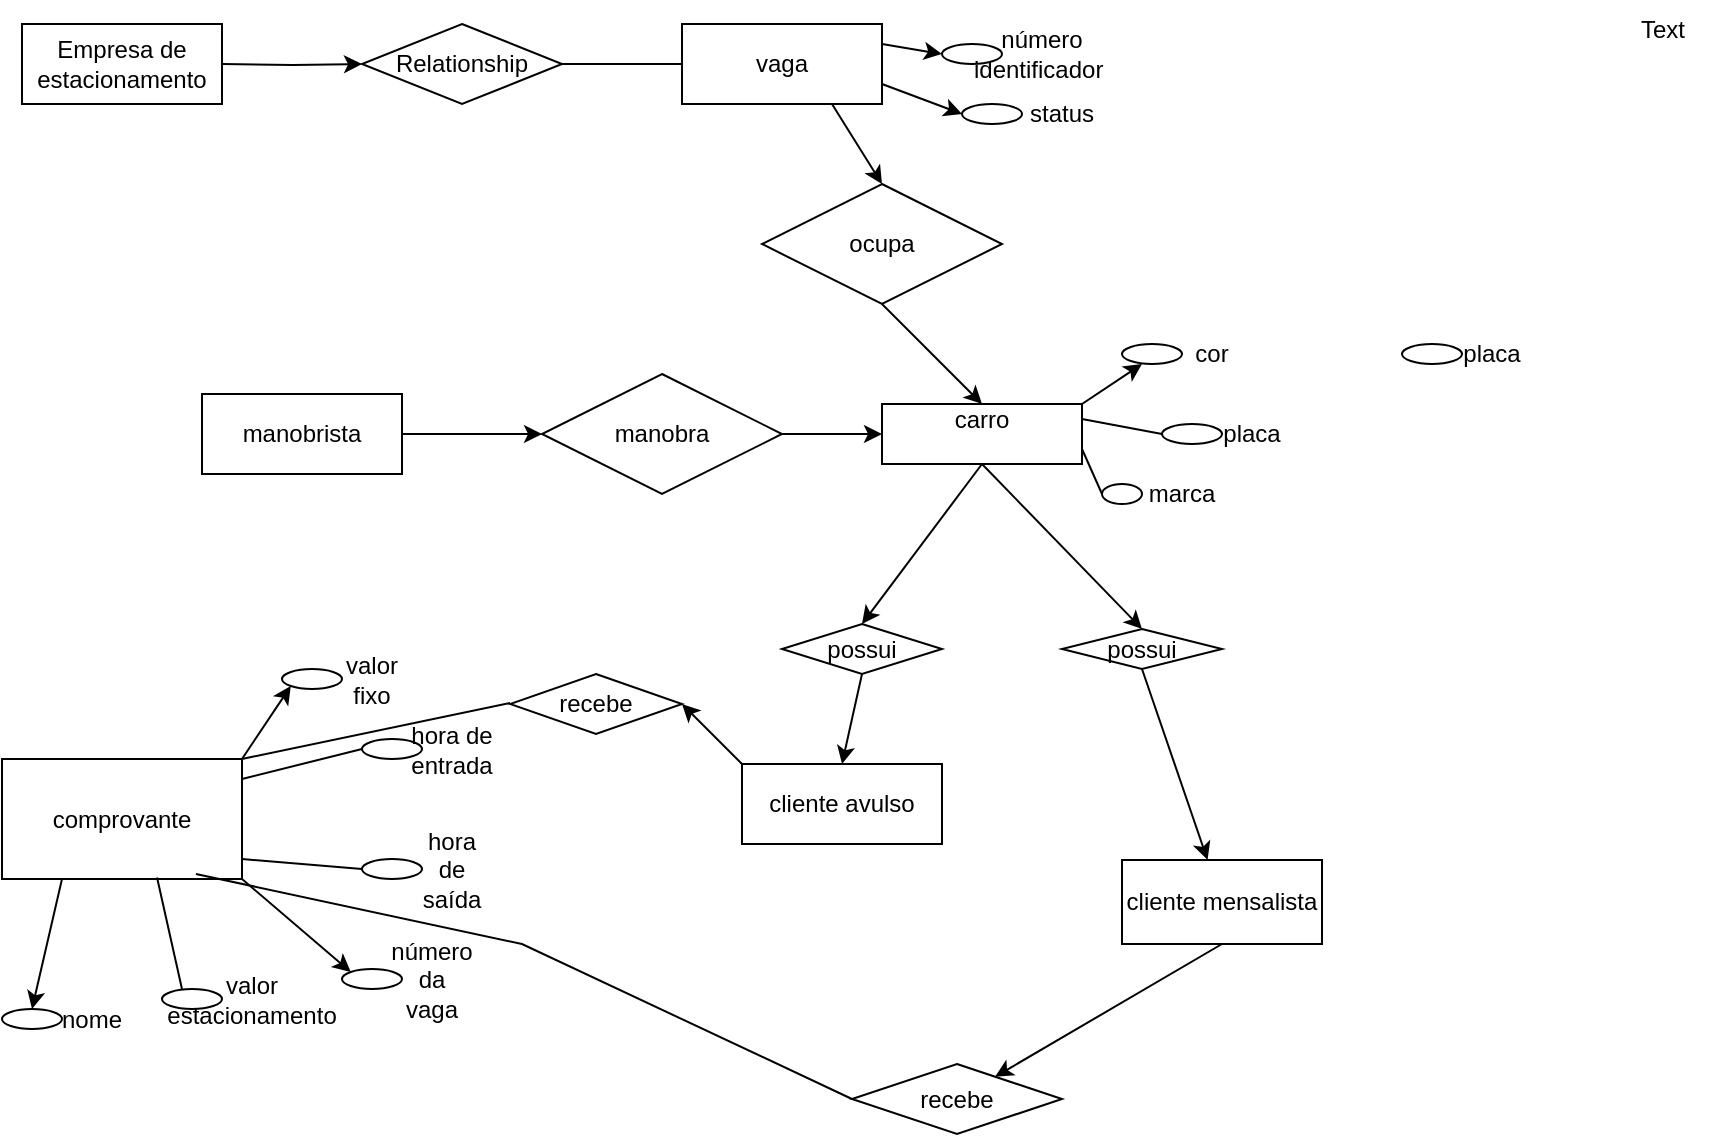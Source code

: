 <mxfile version="24.7.7">
  <diagram name="Página-1" id="CtRfoEVVxr6NFWVSebCa">
    <mxGraphModel dx="2200" dy="2339" grid="1" gridSize="10" guides="1" tooltips="1" connect="1" arrows="1" fold="1" page="1" pageScale="1" pageWidth="827" pageHeight="1169" math="0" shadow="0">
      <root>
        <mxCell id="0" />
        <mxCell id="1" parent="0" />
        <mxCell id="OHBNH7EBFMkL5rOJbSnA-81" style="rounded=0;orthogonalLoop=1;jettySize=auto;html=1;exitX=0;exitY=0;exitDx=0;exitDy=0;entryX=1;entryY=0.5;entryDx=0;entryDy=0;" edge="1" parent="1" source="OHBNH7EBFMkL5rOJbSnA-1" target="OHBNH7EBFMkL5rOJbSnA-80">
          <mxGeometry relative="1" as="geometry" />
        </mxCell>
        <mxCell id="OHBNH7EBFMkL5rOJbSnA-1" value="cliente avulso" style="whiteSpace=wrap;html=1;align=center;" vertex="1" parent="1">
          <mxGeometry x="420" y="380" width="100" height="40" as="geometry" />
        </mxCell>
        <mxCell id="OHBNH7EBFMkL5rOJbSnA-13" value="" style="edgeStyle=orthogonalEdgeStyle;rounded=0;orthogonalLoop=1;jettySize=auto;html=1;entryX=0;entryY=0.5;entryDx=0;entryDy=0;" edge="1" parent="1" target="OHBNH7EBFMkL5rOJbSnA-54">
          <mxGeometry relative="1" as="geometry">
            <mxPoint x="160" y="30.029" as="sourcePoint" />
            <mxPoint x="350.029" y="100" as="targetPoint" />
          </mxGeometry>
        </mxCell>
        <mxCell id="OHBNH7EBFMkL5rOJbSnA-59" style="rounded=0;orthogonalLoop=1;jettySize=auto;html=1;exitX=1;exitY=0.25;exitDx=0;exitDy=0;entryX=0;entryY=0.5;entryDx=0;entryDy=0;" edge="1" parent="1" source="OHBNH7EBFMkL5rOJbSnA-9" target="OHBNH7EBFMkL5rOJbSnA-56">
          <mxGeometry relative="1" as="geometry" />
        </mxCell>
        <mxCell id="OHBNH7EBFMkL5rOJbSnA-60" style="rounded=0;orthogonalLoop=1;jettySize=auto;html=1;exitX=1;exitY=0.75;exitDx=0;exitDy=0;entryX=0;entryY=0.5;entryDx=0;entryDy=0;" edge="1" parent="1" source="OHBNH7EBFMkL5rOJbSnA-9" target="OHBNH7EBFMkL5rOJbSnA-57">
          <mxGeometry relative="1" as="geometry" />
        </mxCell>
        <mxCell id="OHBNH7EBFMkL5rOJbSnA-65" style="rounded=0;orthogonalLoop=1;jettySize=auto;html=1;exitX=0.75;exitY=1;exitDx=0;exitDy=0;entryX=0.5;entryY=0;entryDx=0;entryDy=0;" edge="1" parent="1" source="OHBNH7EBFMkL5rOJbSnA-9" target="OHBNH7EBFMkL5rOJbSnA-64">
          <mxGeometry relative="1" as="geometry" />
        </mxCell>
        <mxCell id="OHBNH7EBFMkL5rOJbSnA-9" value="vaga" style="whiteSpace=wrap;html=1;align=center;" vertex="1" parent="1">
          <mxGeometry x="390" y="10" width="100" height="40" as="geometry" />
        </mxCell>
        <mxCell id="OHBNH7EBFMkL5rOJbSnA-10" value="" style="endArrow=none;html=1;rounded=0;exitX=1;exitY=0.5;exitDx=0;exitDy=0;entryX=0;entryY=0.5;entryDx=0;entryDy=0;" edge="1" parent="1" source="OHBNH7EBFMkL5rOJbSnA-54" target="OHBNH7EBFMkL5rOJbSnA-9">
          <mxGeometry relative="1" as="geometry">
            <mxPoint x="350" y="120" as="sourcePoint" />
            <mxPoint x="490" y="150" as="targetPoint" />
            <Array as="points" />
          </mxGeometry>
        </mxCell>
        <mxCell id="OHBNH7EBFMkL5rOJbSnA-69" style="edgeStyle=orthogonalEdgeStyle;rounded=0;orthogonalLoop=1;jettySize=auto;html=1;exitX=1;exitY=0.5;exitDx=0;exitDy=0;entryX=0;entryY=0.5;entryDx=0;entryDy=0;" edge="1" parent="1" source="OHBNH7EBFMkL5rOJbSnA-12" target="OHBNH7EBFMkL5rOJbSnA-61">
          <mxGeometry relative="1" as="geometry" />
        </mxCell>
        <mxCell id="OHBNH7EBFMkL5rOJbSnA-12" value="manobrista" style="whiteSpace=wrap;html=1;align=center;" vertex="1" parent="1">
          <mxGeometry x="150" y="195" width="100" height="40" as="geometry" />
        </mxCell>
        <mxCell id="OHBNH7EBFMkL5rOJbSnA-70" style="rounded=0;orthogonalLoop=1;jettySize=auto;html=1;exitX=0.5;exitY=1;exitDx=0;exitDy=0;entryX=0.5;entryY=0;entryDx=0;entryDy=0;" edge="1" parent="1" source="OHBNH7EBFMkL5rOJbSnA-16" target="OHBNH7EBFMkL5rOJbSnA-62">
          <mxGeometry relative="1" as="geometry" />
        </mxCell>
        <mxCell id="OHBNH7EBFMkL5rOJbSnA-72" style="rounded=0;orthogonalLoop=1;jettySize=auto;html=1;exitX=0.5;exitY=1;exitDx=0;exitDy=0;entryX=0.5;entryY=0;entryDx=0;entryDy=0;" edge="1" parent="1" source="OHBNH7EBFMkL5rOJbSnA-16" target="OHBNH7EBFMkL5rOJbSnA-71">
          <mxGeometry relative="1" as="geometry" />
        </mxCell>
        <mxCell id="OHBNH7EBFMkL5rOJbSnA-16" value="carro&lt;div&gt;&lt;br&gt;&lt;/div&gt;" style="whiteSpace=wrap;html=1;" vertex="1" parent="1">
          <mxGeometry x="490" y="200" width="100" height="30" as="geometry" />
        </mxCell>
        <mxCell id="OHBNH7EBFMkL5rOJbSnA-18" value="cor" style="ellipse;whiteSpace=wrap;html=1;align=center;spacingLeft=60;" vertex="1" parent="1">
          <mxGeometry x="610" y="170" width="30" height="10" as="geometry" />
        </mxCell>
        <mxCell id="OHBNH7EBFMkL5rOJbSnA-19" value="placa" style="ellipse;whiteSpace=wrap;html=1;align=center;spacingLeft=60;" vertex="1" parent="1">
          <mxGeometry x="630" y="210" width="30" height="10" as="geometry" />
        </mxCell>
        <mxCell id="OHBNH7EBFMkL5rOJbSnA-20" value="marca" style="ellipse;whiteSpace=wrap;html=1;align=center;spacingLeft=60;" vertex="1" parent="1">
          <mxGeometry x="600" y="240" width="20" height="10" as="geometry" />
        </mxCell>
        <mxCell id="OHBNH7EBFMkL5rOJbSnA-23" value="" style="endArrow=none;html=1;rounded=0;exitX=1;exitY=0.25;exitDx=0;exitDy=0;entryX=0;entryY=0.5;entryDx=0;entryDy=0;" edge="1" parent="1" source="OHBNH7EBFMkL5rOJbSnA-16" target="OHBNH7EBFMkL5rOJbSnA-19">
          <mxGeometry relative="1" as="geometry">
            <mxPoint x="580" y="180" as="sourcePoint" />
            <mxPoint x="660" y="170" as="targetPoint" />
            <Array as="points" />
          </mxGeometry>
        </mxCell>
        <mxCell id="OHBNH7EBFMkL5rOJbSnA-24" value="" style="endArrow=none;html=1;rounded=0;entryX=0;entryY=0.5;entryDx=0;entryDy=0;exitX=1;exitY=0.75;exitDx=0;exitDy=0;" edge="1" parent="1" source="OHBNH7EBFMkL5rOJbSnA-16" target="OHBNH7EBFMkL5rOJbSnA-20">
          <mxGeometry relative="1" as="geometry">
            <mxPoint x="530" y="240" as="sourcePoint" />
            <mxPoint x="690" y="240" as="targetPoint" />
            <Array as="points" />
          </mxGeometry>
        </mxCell>
        <mxCell id="OHBNH7EBFMkL5rOJbSnA-29" value="Empresa de estacionam&lt;span style=&quot;background-color: initial;&quot;&gt;ento&lt;/span&gt;" style="whiteSpace=wrap;html=1;align=center;" vertex="1" parent="1">
          <mxGeometry x="60" y="10" width="100" height="40" as="geometry" />
        </mxCell>
        <mxCell id="OHBNH7EBFMkL5rOJbSnA-43" style="rounded=0;orthogonalLoop=1;jettySize=auto;html=1;exitX=1;exitY=1;exitDx=0;exitDy=0;entryX=0;entryY=0;entryDx=0;entryDy=0;" edge="1" parent="1" source="OHBNH7EBFMkL5rOJbSnA-33" target="OHBNH7EBFMkL5rOJbSnA-42">
          <mxGeometry relative="1" as="geometry" />
        </mxCell>
        <mxCell id="OHBNH7EBFMkL5rOJbSnA-45" style="rounded=0;orthogonalLoop=1;jettySize=auto;html=1;exitX=1;exitY=0;exitDx=0;exitDy=0;entryX=0;entryY=1;entryDx=0;entryDy=0;" edge="1" parent="1" source="OHBNH7EBFMkL5rOJbSnA-33" target="OHBNH7EBFMkL5rOJbSnA-44">
          <mxGeometry relative="1" as="geometry" />
        </mxCell>
        <mxCell id="OHBNH7EBFMkL5rOJbSnA-47" style="rounded=0;orthogonalLoop=1;jettySize=auto;html=1;exitX=0.25;exitY=1;exitDx=0;exitDy=0;entryX=0.5;entryY=0;entryDx=0;entryDy=0;" edge="1" parent="1" source="OHBNH7EBFMkL5rOJbSnA-33" target="OHBNH7EBFMkL5rOJbSnA-46">
          <mxGeometry relative="1" as="geometry" />
        </mxCell>
        <mxCell id="OHBNH7EBFMkL5rOJbSnA-33" value="comprovante" style="whiteSpace=wrap;html=1;" vertex="1" parent="1">
          <mxGeometry x="50" y="377.5" width="120" height="60" as="geometry" />
        </mxCell>
        <mxCell id="OHBNH7EBFMkL5rOJbSnA-35" value="" style="endArrow=none;html=1;rounded=0;" edge="1" parent="1">
          <mxGeometry relative="1" as="geometry">
            <mxPoint x="170" y="387.5" as="sourcePoint" />
            <mxPoint x="230" y="372.5" as="targetPoint" />
          </mxGeometry>
        </mxCell>
        <mxCell id="OHBNH7EBFMkL5rOJbSnA-36" value="" style="endArrow=none;html=1;rounded=0;" edge="1" parent="1">
          <mxGeometry relative="1" as="geometry">
            <mxPoint x="170" y="427.5" as="sourcePoint" />
            <mxPoint x="230" y="432.5" as="targetPoint" />
          </mxGeometry>
        </mxCell>
        <mxCell id="OHBNH7EBFMkL5rOJbSnA-38" value="hora de entrada" style="ellipse;whiteSpace=wrap;html=1;align=center;spacingLeft=60;" vertex="1" parent="1">
          <mxGeometry x="230" y="367.5" width="30" height="10" as="geometry" />
        </mxCell>
        <mxCell id="OHBNH7EBFMkL5rOJbSnA-39" value="hora de saída" style="ellipse;whiteSpace=wrap;html=1;align=center;spacingLeft=60;" vertex="1" parent="1">
          <mxGeometry x="230" y="427.5" width="30" height="10" as="geometry" />
        </mxCell>
        <mxCell id="OHBNH7EBFMkL5rOJbSnA-40" value="valor estacionamento" style="ellipse;whiteSpace=wrap;html=1;align=center;spacingLeft=60;" vertex="1" parent="1">
          <mxGeometry x="130" y="492.5" width="30" height="10" as="geometry" />
        </mxCell>
        <mxCell id="OHBNH7EBFMkL5rOJbSnA-41" value="" style="endArrow=none;html=1;rounded=0;exitX=0.646;exitY=0.987;exitDx=0;exitDy=0;exitPerimeter=0;entryX=0.333;entryY=0;entryDx=0;entryDy=0;entryPerimeter=0;" edge="1" parent="1" source="OHBNH7EBFMkL5rOJbSnA-33" target="OHBNH7EBFMkL5rOJbSnA-40">
          <mxGeometry relative="1" as="geometry">
            <mxPoint x="120" y="442.5" as="sourcePoint" />
            <mxPoint x="280" y="442.5" as="targetPoint" />
          </mxGeometry>
        </mxCell>
        <mxCell id="OHBNH7EBFMkL5rOJbSnA-42" value="número da vaga" style="ellipse;whiteSpace=wrap;html=1;align=center;spacingLeft=60;" vertex="1" parent="1">
          <mxGeometry x="220" y="482.5" width="30" height="10" as="geometry" />
        </mxCell>
        <mxCell id="OHBNH7EBFMkL5rOJbSnA-44" value="valor fixo" style="ellipse;whiteSpace=wrap;html=1;align=center;spacingLeft=60;" vertex="1" parent="1">
          <mxGeometry x="190" y="332.5" width="30" height="10" as="geometry" />
        </mxCell>
        <mxCell id="OHBNH7EBFMkL5rOJbSnA-46" value="nome" style="ellipse;whiteSpace=wrap;html=1;align=center;spacingLeft=60;" vertex="1" parent="1">
          <mxGeometry x="50" y="502.5" width="30" height="10" as="geometry" />
        </mxCell>
        <mxCell id="OHBNH7EBFMkL5rOJbSnA-53" style="rounded=0;orthogonalLoop=1;jettySize=auto;html=1;exitX=1;exitY=0;exitDx=0;exitDy=0;entryX=0.333;entryY=1;entryDx=0;entryDy=0;entryPerimeter=0;" edge="1" parent="1" source="OHBNH7EBFMkL5rOJbSnA-16" target="OHBNH7EBFMkL5rOJbSnA-18">
          <mxGeometry relative="1" as="geometry">
            <mxPoint x="610" y="180" as="targetPoint" />
          </mxGeometry>
        </mxCell>
        <mxCell id="OHBNH7EBFMkL5rOJbSnA-54" value="Relationship" style="shape=rhombus;perimeter=rhombusPerimeter;whiteSpace=wrap;html=1;align=center;" vertex="1" parent="1">
          <mxGeometry x="230" y="10" width="100" height="40" as="geometry" />
        </mxCell>
        <mxCell id="OHBNH7EBFMkL5rOJbSnA-56" value="número identificador&amp;nbsp;" style="ellipse;whiteSpace=wrap;html=1;align=center;spacingLeft=70;" vertex="1" parent="1">
          <mxGeometry x="520" y="20" width="30" height="10" as="geometry" />
        </mxCell>
        <mxCell id="OHBNH7EBFMkL5rOJbSnA-57" value="status" style="ellipse;whiteSpace=wrap;html=1;align=center;spacingLeft=70;" vertex="1" parent="1">
          <mxGeometry x="530" y="50" width="30" height="10" as="geometry" />
        </mxCell>
        <mxCell id="OHBNH7EBFMkL5rOJbSnA-68" style="edgeStyle=orthogonalEdgeStyle;rounded=0;orthogonalLoop=1;jettySize=auto;html=1;exitX=1;exitY=0.5;exitDx=0;exitDy=0;entryX=0;entryY=0.5;entryDx=0;entryDy=0;" edge="1" parent="1" source="OHBNH7EBFMkL5rOJbSnA-61" target="OHBNH7EBFMkL5rOJbSnA-16">
          <mxGeometry relative="1" as="geometry" />
        </mxCell>
        <mxCell id="OHBNH7EBFMkL5rOJbSnA-61" value="manobra" style="shape=rhombus;perimeter=rhombusPerimeter;whiteSpace=wrap;html=1;align=center;" vertex="1" parent="1">
          <mxGeometry x="320" y="185" width="120" height="60" as="geometry" />
        </mxCell>
        <mxCell id="OHBNH7EBFMkL5rOJbSnA-75" style="rounded=0;orthogonalLoop=1;jettySize=auto;html=1;exitX=0.5;exitY=1;exitDx=0;exitDy=0;" edge="1" parent="1" source="OHBNH7EBFMkL5rOJbSnA-62" target="OHBNH7EBFMkL5rOJbSnA-74">
          <mxGeometry relative="1" as="geometry" />
        </mxCell>
        <mxCell id="OHBNH7EBFMkL5rOJbSnA-62" value="possui" style="shape=rhombus;perimeter=rhombusPerimeter;whiteSpace=wrap;html=1;align=center;" vertex="1" parent="1">
          <mxGeometry x="580" y="312.5" width="80" height="20" as="geometry" />
        </mxCell>
        <mxCell id="OHBNH7EBFMkL5rOJbSnA-67" style="rounded=0;orthogonalLoop=1;jettySize=auto;html=1;exitX=0.5;exitY=1;exitDx=0;exitDy=0;entryX=0.5;entryY=0;entryDx=0;entryDy=0;" edge="1" parent="1" source="OHBNH7EBFMkL5rOJbSnA-64" target="OHBNH7EBFMkL5rOJbSnA-16">
          <mxGeometry relative="1" as="geometry" />
        </mxCell>
        <mxCell id="OHBNH7EBFMkL5rOJbSnA-64" value="ocupa" style="shape=rhombus;perimeter=rhombusPerimeter;whiteSpace=wrap;html=1;align=center;" vertex="1" parent="1">
          <mxGeometry x="430" y="90" width="120" height="60" as="geometry" />
        </mxCell>
        <mxCell id="OHBNH7EBFMkL5rOJbSnA-73" style="rounded=0;orthogonalLoop=1;jettySize=auto;html=1;exitX=0.5;exitY=1;exitDx=0;exitDy=0;entryX=0.5;entryY=0;entryDx=0;entryDy=0;" edge="1" parent="1" source="OHBNH7EBFMkL5rOJbSnA-71" target="OHBNH7EBFMkL5rOJbSnA-1">
          <mxGeometry relative="1" as="geometry" />
        </mxCell>
        <mxCell id="OHBNH7EBFMkL5rOJbSnA-71" value="possui" style="shape=rhombus;perimeter=rhombusPerimeter;whiteSpace=wrap;html=1;align=center;" vertex="1" parent="1">
          <mxGeometry x="440" y="310" width="80" height="25" as="geometry" />
        </mxCell>
        <mxCell id="OHBNH7EBFMkL5rOJbSnA-77" style="rounded=0;orthogonalLoop=1;jettySize=auto;html=1;exitX=0.5;exitY=1;exitDx=0;exitDy=0;" edge="1" parent="1" source="OHBNH7EBFMkL5rOJbSnA-74" target="OHBNH7EBFMkL5rOJbSnA-76">
          <mxGeometry relative="1" as="geometry" />
        </mxCell>
        <mxCell id="OHBNH7EBFMkL5rOJbSnA-74" value="cliente mensalista" style="whiteSpace=wrap;html=1;align=center;" vertex="1" parent="1">
          <mxGeometry x="610" y="428" width="100" height="42" as="geometry" />
        </mxCell>
        <mxCell id="OHBNH7EBFMkL5rOJbSnA-76" value="recebe" style="shape=rhombus;perimeter=rhombusPerimeter;whiteSpace=wrap;html=1;align=center;" vertex="1" parent="1">
          <mxGeometry x="475" y="530" width="105" height="35" as="geometry" />
        </mxCell>
        <mxCell id="OHBNH7EBFMkL5rOJbSnA-79" value="" style="endArrow=none;html=1;rounded=0;entryX=0;entryY=0.5;entryDx=0;entryDy=0;exitX=0.808;exitY=0.958;exitDx=0;exitDy=0;exitPerimeter=0;" edge="1" parent="1" source="OHBNH7EBFMkL5rOJbSnA-33" target="OHBNH7EBFMkL5rOJbSnA-76">
          <mxGeometry relative="1" as="geometry">
            <mxPoint x="270" y="492.5" as="sourcePoint" />
            <mxPoint x="430" y="492.5" as="targetPoint" />
            <Array as="points">
              <mxPoint x="310" y="470" />
            </Array>
          </mxGeometry>
        </mxCell>
        <mxCell id="OHBNH7EBFMkL5rOJbSnA-80" value="recebe" style="shape=rhombus;perimeter=rhombusPerimeter;whiteSpace=wrap;html=1;align=center;" vertex="1" parent="1">
          <mxGeometry x="304" y="335" width="86" height="30" as="geometry" />
        </mxCell>
        <mxCell id="OHBNH7EBFMkL5rOJbSnA-82" value="" style="endArrow=none;html=1;rounded=0;exitX=1;exitY=0;exitDx=0;exitDy=0;" edge="1" parent="1" source="OHBNH7EBFMkL5rOJbSnA-33">
          <mxGeometry relative="1" as="geometry">
            <mxPoint x="144" y="349.5" as="sourcePoint" />
            <mxPoint x="304" y="349.5" as="targetPoint" />
          </mxGeometry>
        </mxCell>
        <mxCell id="OHBNH7EBFMkL5rOJbSnA-83" value="placa" style="ellipse;whiteSpace=wrap;html=1;align=center;spacingLeft=60;" vertex="1" parent="1">
          <mxGeometry x="750" y="170" width="30" height="10" as="geometry" />
        </mxCell>
        <mxCell id="OHBNH7EBFMkL5rOJbSnA-84" value="Text" style="text;html=1;align=center;verticalAlign=middle;resizable=0;points=[];autosize=1;strokeColor=none;fillColor=none;" vertex="1" parent="1">
          <mxGeometry x="855" y="-2" width="50" height="30" as="geometry" />
        </mxCell>
      </root>
    </mxGraphModel>
  </diagram>
</mxfile>
